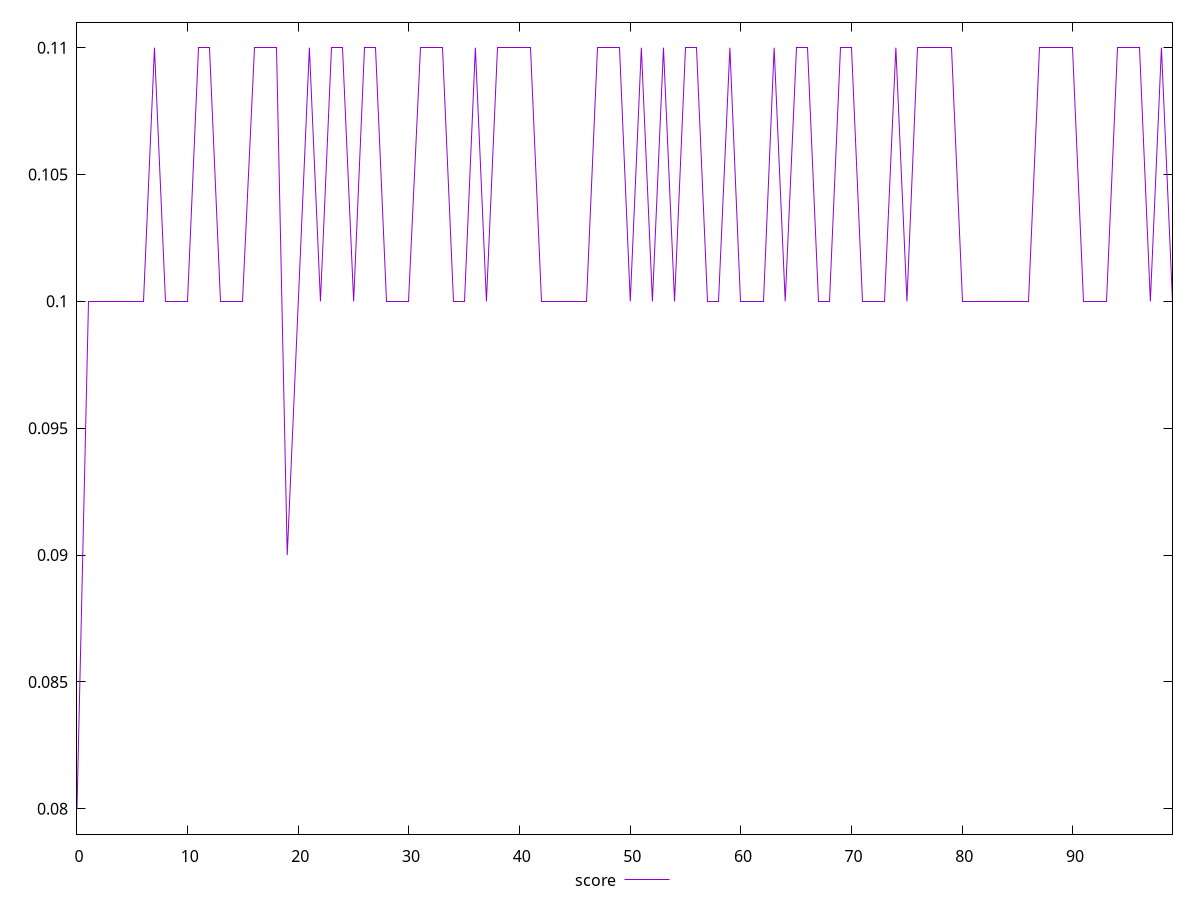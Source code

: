 reset

$score <<EOF
0 0.08
1 0.1
2 0.1
3 0.1
4 0.1
5 0.1
6 0.1
7 0.11
8 0.1
9 0.1
10 0.1
11 0.11
12 0.11
13 0.1
14 0.1
15 0.1
16 0.11
17 0.11
18 0.11
19 0.09
20 0.1
21 0.11
22 0.1
23 0.11
24 0.11
25 0.1
26 0.11
27 0.11
28 0.1
29 0.1
30 0.1
31 0.11
32 0.11
33 0.11
34 0.1
35 0.1
36 0.11
37 0.1
38 0.11
39 0.11
40 0.11
41 0.11
42 0.1
43 0.1
44 0.1
45 0.1
46 0.1
47 0.11
48 0.11
49 0.11
50 0.1
51 0.11
52 0.1
53 0.11
54 0.1
55 0.11
56 0.11
57 0.1
58 0.1
59 0.11
60 0.1
61 0.1
62 0.1
63 0.11
64 0.1
65 0.11
66 0.11
67 0.1
68 0.1
69 0.11
70 0.11
71 0.1
72 0.1
73 0.1
74 0.11
75 0.1
76 0.11
77 0.11
78 0.11
79 0.11
80 0.1
81 0.1
82 0.1
83 0.1
84 0.1
85 0.1
86 0.1
87 0.11
88 0.11
89 0.11
90 0.11
91 0.1
92 0.1
93 0.1
94 0.11
95 0.11
96 0.11
97 0.1
98 0.11
99 0.1
EOF

set key outside below
set xrange [0:99]
set yrange [0.079:0.111]
set trange [0.079:0.111]
set terminal svg size 640, 500 enhanced background rgb 'white'
set output "report_00026_2021-02-22T21:38:55.199Z/interactive/samples/pages+cached/score/values.svg"

plot $score title "score" with line

reset
